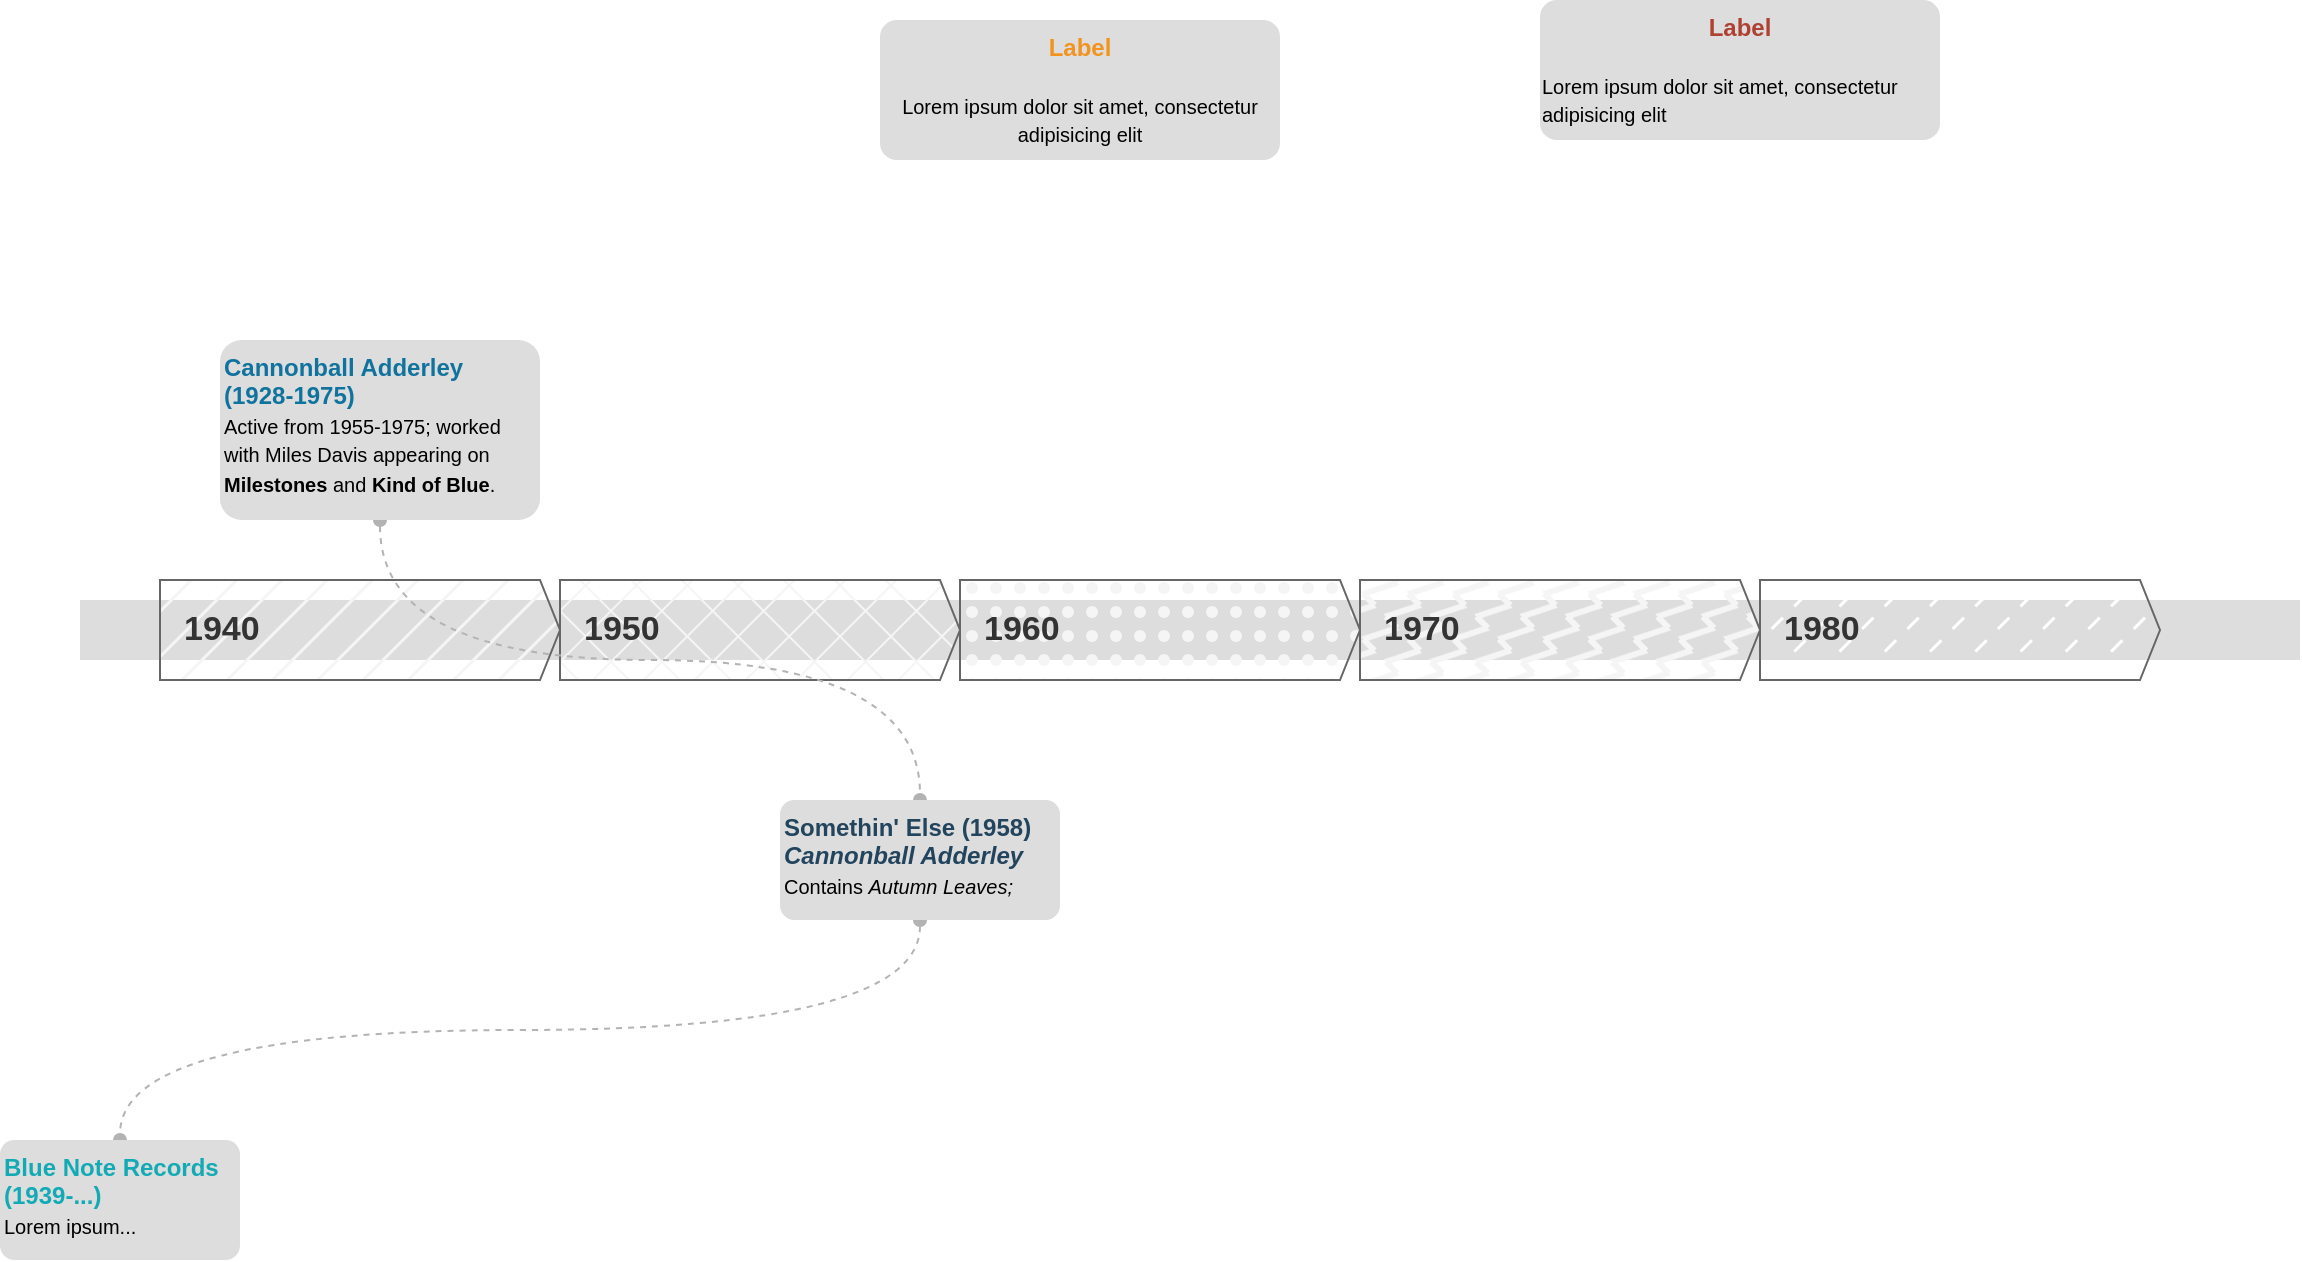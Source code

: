 <mxfile version="24.9.0">
  <diagram name="Page-1" id="9LmkmyHhELTkVy4N6wW-">
    <mxGraphModel dx="1247" dy="1393" grid="1" gridSize="10" guides="1" tooltips="1" connect="1" arrows="1" fold="1" page="1" pageScale="1" pageWidth="1169" pageHeight="827" math="0" shadow="0">
      <root>
        <mxCell id="0" />
        <mxCell id="1" parent="0" />
        <mxCell id="43uyEW6HHNXhdOFkmiJm-1" value="" style="fillColor=#dddddd;rounded=0;strokeColor=none;" vertex="1" parent="1">
          <mxGeometry x="80" y="320" width="1110" height="30" as="geometry" />
        </mxCell>
        <mxCell id="43uyEW6HHNXhdOFkmiJm-2" value="1940&lt;span style=&quot;white-space: pre;&quot;&gt;&#x9;&lt;/span&gt;" style="shape=mxgraph.infographic.ribbonSimple;notch1=0;notch2=10;notch=0;html=1;fillColor=#f5f5f5;strokeColor=#666666;shadow=0;fontSize=17;fontColor=#333333;align=left;spacingLeft=10;fontStyle=1;whiteSpace=wrap;fillStyle=hatch;" vertex="1" parent="1">
          <mxGeometry x="120" y="310" width="200" height="50" as="geometry" />
        </mxCell>
        <mxCell id="43uyEW6HHNXhdOFkmiJm-3" value="1950" style="shape=mxgraph.infographic.ribbonSimple;notch1=0;notch2=10;notch=0;html=1;fillColor=#f5f5f5;strokeColor=#666666;shadow=0;fontSize=17;fontColor=#333333;align=left;spacingLeft=10;fontStyle=1;whiteSpace=wrap;fillStyle=cross-hatch;" vertex="1" parent="1">
          <mxGeometry x="320" y="310" width="200" height="50" as="geometry" />
        </mxCell>
        <mxCell id="43uyEW6HHNXhdOFkmiJm-4" value="1960" style="shape=mxgraph.infographic.ribbonSimple;notch1=0;notch2=10;notch=0;html=1;fillColor=#f5f5f5;strokeColor=#666666;shadow=0;fontSize=17;fontColor=#333333;align=left;spacingLeft=10;fontStyle=1;whiteSpace=wrap;fillStyle=dots;" vertex="1" parent="1">
          <mxGeometry x="520" y="310" width="200" height="50" as="geometry" />
        </mxCell>
        <mxCell id="43uyEW6HHNXhdOFkmiJm-5" value="1970" style="shape=mxgraph.infographic.ribbonSimple;notch1=0;notch2=10;notch=0;html=1;fillColor=#f5f5f5;strokeColor=#666666;shadow=0;fontSize=17;fontColor=#333333;align=left;spacingLeft=10;fontStyle=1;whiteSpace=wrap;fillStyle=zigzag-line;" vertex="1" parent="1">
          <mxGeometry x="720" y="310" width="200" height="50" as="geometry" />
        </mxCell>
        <mxCell id="43uyEW6HHNXhdOFkmiJm-6" value="1980" style="shape=mxgraph.infographic.ribbonSimple;notch1=0;notch2=10;notch=0;html=1;fillColor=default;strokeColor=#666666;shadow=0;fontSize=17;fontColor=#333333;align=left;spacingLeft=10;fontStyle=1;whiteSpace=wrap;fillStyle=dashed;" vertex="1" parent="1">
          <mxGeometry x="920" y="310" width="200" height="50" as="geometry" />
        </mxCell>
        <mxCell id="43uyEW6HHNXhdOFkmiJm-16" style="edgeStyle=orthogonalEdgeStyle;rounded=0;orthogonalLoop=1;jettySize=auto;html=1;exitX=0.5;exitY=1;exitDx=0;exitDy=0;curved=1;endArrow=oval;endFill=1;startArrow=oval;startFill=1;fillColor=#f5f5f5;strokeColor=#B3B3B3;dashed=1;" edge="1" parent="1" source="43uyEW6HHNXhdOFkmiJm-7" target="43uyEW6HHNXhdOFkmiJm-10">
          <mxGeometry relative="1" as="geometry" />
        </mxCell>
        <mxCell id="43uyEW6HHNXhdOFkmiJm-7" value="&lt;div&gt;&lt;font style=&quot;font-size: 10px&quot;&gt;&lt;font style=&quot;font-size: 12px&quot; color=&quot;#10739E&quot;&gt;&lt;b&gt;Cannonball Adderley&lt;/b&gt;&lt;/font&gt;&lt;/font&gt;&lt;/div&gt;&lt;div&gt;&lt;font style=&quot;font-size: 10px&quot;&gt;&lt;font style=&quot;font-size: 12px&quot; color=&quot;#10739E&quot;&gt;&lt;b&gt;(1928-1975)&lt;/b&gt;&lt;/font&gt;&lt;/font&gt;&lt;/div&gt;&lt;div&gt;&lt;font style=&quot;font-size: 10px&quot;&gt;&lt;font size=&quot;1&quot;&gt;Active from 1955-1975; worked with Miles Davis appearing on &lt;b&gt;Milestones&lt;/b&gt; and &lt;b&gt;Kind of Blue&lt;/b&gt;.&lt;br&gt;&lt;/font&gt;&lt;/font&gt;&lt;/div&gt;" style="rounded=1;strokeColor=none;fillColor=#DDDDDD;align=left;arcSize=12;verticalAlign=top;whiteSpace=wrap;html=1;fontSize=12;" vertex="1" parent="1">
          <mxGeometry x="150" y="190" width="160" height="90" as="geometry" />
        </mxCell>
        <mxCell id="43uyEW6HHNXhdOFkmiJm-8" value="&lt;font style=&quot;font-size: 10px&quot;&gt;&lt;font style=&quot;font-size: 12px&quot; color=&quot;#F2931E&quot;&gt;&lt;b&gt;Label&lt;/b&gt;&lt;/font&gt;&lt;br&gt;&lt;br&gt;&lt;font size=&quot;1&quot;&gt;Lorem ipsum dolor sit amet, consectetur adipisicing elit&lt;/font&gt;&lt;/font&gt;" style="rounded=1;strokeColor=none;fillColor=#DDDDDD;align=center;arcSize=12;verticalAlign=top;whiteSpace=wrap;html=1;fontSize=12;" vertex="1" parent="1">
          <mxGeometry x="480" y="30" width="200" height="70" as="geometry" />
        </mxCell>
        <mxCell id="43uyEW6HHNXhdOFkmiJm-9" value="&lt;font style=&quot;font-size: 10px&quot;&gt;&lt;font style=&quot;font-size: 12px&quot; color=&quot;#AE4132&quot;&gt;&lt;b&gt;Label&lt;/b&gt;&lt;/font&gt;&lt;br&gt;&lt;br&gt;&lt;/font&gt;&lt;div align=&quot;left&quot;&gt;&lt;font style=&quot;font-size: 10px&quot;&gt;&lt;font size=&quot;1&quot;&gt;Lorem ipsum dolor sit amet, consectetur adipisicing elit&lt;/font&gt;&lt;/font&gt;&lt;/div&gt;" style="rounded=1;strokeColor=none;fillColor=#DDDDDD;align=center;arcSize=12;verticalAlign=top;whiteSpace=wrap;html=1;fontSize=12;" vertex="1" parent="1">
          <mxGeometry x="810" y="20" width="200" height="70" as="geometry" />
        </mxCell>
        <mxCell id="43uyEW6HHNXhdOFkmiJm-17" style="edgeStyle=orthogonalEdgeStyle;shape=connector;curved=1;rounded=0;orthogonalLoop=1;jettySize=auto;html=1;exitX=0.5;exitY=1;exitDx=0;exitDy=0;entryX=0.5;entryY=0;entryDx=0;entryDy=0;dashed=1;strokeColor=#B3B3B3;align=center;verticalAlign=middle;fontFamily=Helvetica;fontSize=11;fontColor=default;labelBackgroundColor=default;startArrow=oval;startFill=1;endArrow=oval;endFill=1;fillColor=#f5f5f5;" edge="1" parent="1" source="43uyEW6HHNXhdOFkmiJm-10" target="43uyEW6HHNXhdOFkmiJm-11">
          <mxGeometry relative="1" as="geometry" />
        </mxCell>
        <mxCell id="43uyEW6HHNXhdOFkmiJm-10" value="&lt;font style=&quot;font-size: 10px&quot;&gt;&lt;font style=&quot;font-size: 12px&quot; color=&quot;#23445D&quot;&gt;&lt;b&gt;Somethin&#39; Else (1958)&lt;br&gt;&lt;i&gt;Cannonball Adderley&lt;/i&gt;&lt;/b&gt;&lt;/font&gt;&lt;br&gt;&lt;font size=&quot;1&quot;&gt;Contains &lt;i&gt;Autumn Leaves;&lt;/i&gt;&lt;/font&gt;&lt;/font&gt;" style="rounded=1;strokeColor=none;fillColor=#DDDDDD;align=left;arcSize=12;verticalAlign=top;whiteSpace=wrap;html=1;fontSize=12;" vertex="1" parent="1">
          <mxGeometry x="430" y="420" width="140" height="60" as="geometry" />
        </mxCell>
        <mxCell id="43uyEW6HHNXhdOFkmiJm-11" value="&lt;div&gt;&lt;font style=&quot;font-size: 10px&quot;&gt;&lt;font color=&quot;#12AAB5&quot; style=&quot;font-size: 12px&quot;&gt;&lt;b&gt;Blue Note Records (1939-...)&lt;/b&gt;&lt;/font&gt;&lt;/font&gt;&lt;/div&gt;&lt;div&gt;&lt;font style=&quot;font-size: 10px&quot;&gt;&lt;font size=&quot;1&quot;&gt;Lorem ipsum...&lt;/font&gt;&lt;/font&gt;&lt;/div&gt;" style="rounded=1;strokeColor=none;fillColor=#DDDDDD;align=left;arcSize=12;verticalAlign=top;whiteSpace=wrap;html=1;fontSize=12;" vertex="1" parent="1">
          <mxGeometry x="40" y="590" width="120" height="60" as="geometry" />
        </mxCell>
      </root>
    </mxGraphModel>
  </diagram>
</mxfile>
